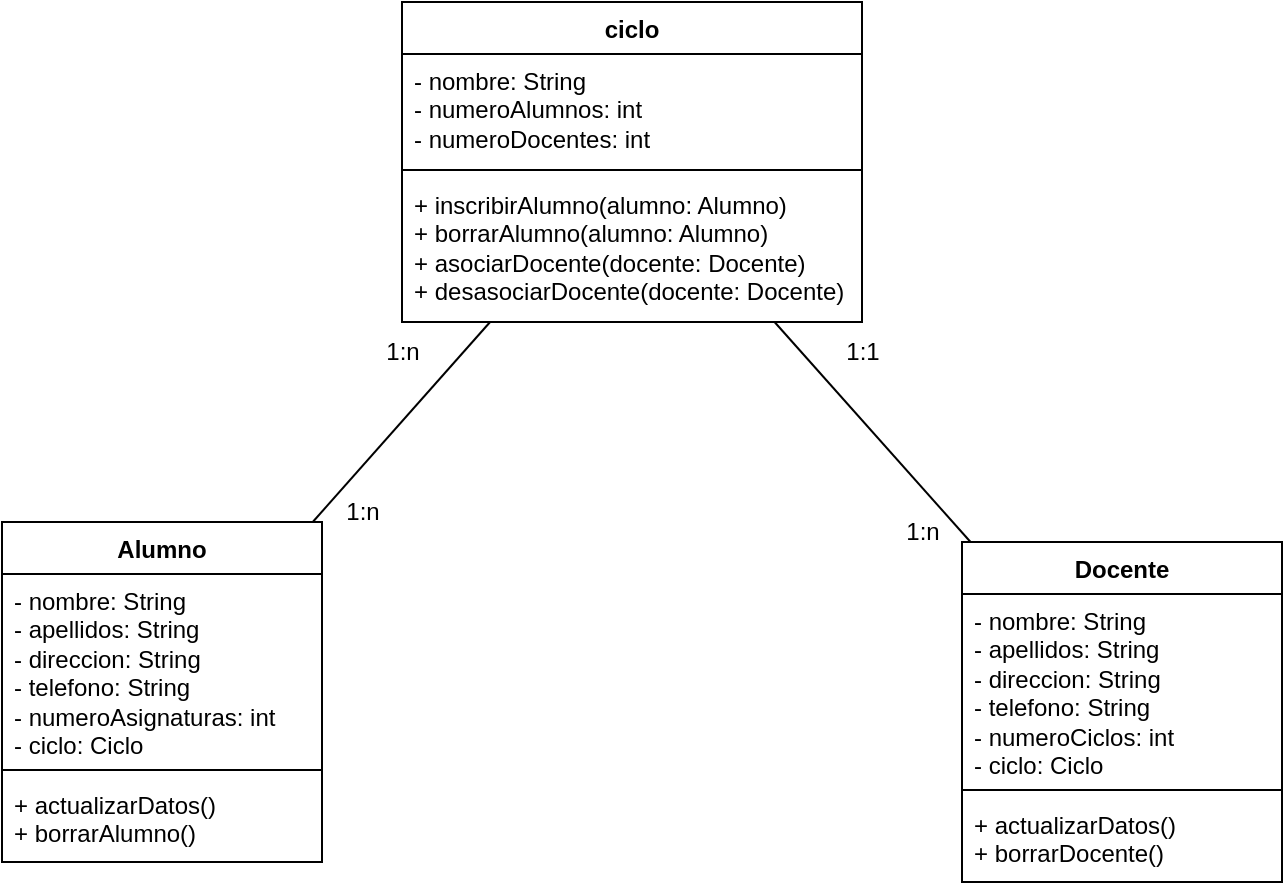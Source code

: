 <mxfile version="21.3.3" type="device">
  <diagram name="Page-1" id="jeUu94YMXjjeoa070jqF">
    <mxGraphModel dx="1393" dy="758" grid="1" gridSize="10" guides="1" tooltips="1" connect="1" arrows="1" fold="1" page="1" pageScale="1" pageWidth="850" pageHeight="1100" math="0" shadow="0">
      <root>
        <mxCell id="0" />
        <mxCell id="1" parent="0" />
        <mxCell id="y8PTTDBx_xEaH9AmaFd6-1" value="ciclo" style="swimlane;fontStyle=1;align=center;verticalAlign=top;childLayout=stackLayout;horizontal=1;startSize=26;horizontalStack=0;resizeParent=1;resizeParentMax=0;resizeLast=0;collapsible=1;marginBottom=0;whiteSpace=wrap;html=1;" parent="1" vertex="1">
          <mxGeometry x="310" y="40" width="230" height="160" as="geometry" />
        </mxCell>
        <mxCell id="y8PTTDBx_xEaH9AmaFd6-2" value="- nombre: String&lt;br&gt;- numeroAlumnos: int&lt;br&gt;- numeroDocentes: int" style="text;strokeColor=none;fillColor=none;align=left;verticalAlign=top;spacingLeft=4;spacingRight=4;overflow=hidden;rotatable=0;points=[[0,0.5],[1,0.5]];portConstraint=eastwest;whiteSpace=wrap;html=1;" parent="y8PTTDBx_xEaH9AmaFd6-1" vertex="1">
          <mxGeometry y="26" width="230" height="54" as="geometry" />
        </mxCell>
        <mxCell id="y8PTTDBx_xEaH9AmaFd6-3" value="" style="line;strokeWidth=1;fillColor=none;align=left;verticalAlign=middle;spacingTop=-1;spacingLeft=3;spacingRight=3;rotatable=0;labelPosition=right;points=[];portConstraint=eastwest;strokeColor=inherit;" parent="y8PTTDBx_xEaH9AmaFd6-1" vertex="1">
          <mxGeometry y="80" width="230" height="8" as="geometry" />
        </mxCell>
        <mxCell id="y8PTTDBx_xEaH9AmaFd6-4" value="+ inscribirAlumno(alumno: Alumno)&lt;br&gt;+ borrarAlumno(alumno: Alumno)&lt;br&gt;+ asociarDocente(docente: Docente)&lt;br&gt;+ desasociarDocente(docente: Docente)" style="text;strokeColor=none;fillColor=none;align=left;verticalAlign=top;spacingLeft=4;spacingRight=4;overflow=hidden;rotatable=0;points=[[0,0.5],[1,0.5]];portConstraint=eastwest;whiteSpace=wrap;html=1;" parent="y8PTTDBx_xEaH9AmaFd6-1" vertex="1">
          <mxGeometry y="88" width="230" height="72" as="geometry" />
        </mxCell>
        <mxCell id="y8PTTDBx_xEaH9AmaFd6-5" value="Alumno" style="swimlane;fontStyle=1;align=center;verticalAlign=top;childLayout=stackLayout;horizontal=1;startSize=26;horizontalStack=0;resizeParent=1;resizeParentMax=0;resizeLast=0;collapsible=1;marginBottom=0;whiteSpace=wrap;html=1;" parent="1" vertex="1">
          <mxGeometry x="110" y="300" width="160" height="170" as="geometry" />
        </mxCell>
        <mxCell id="y8PTTDBx_xEaH9AmaFd6-6" value="- nombre: String&lt;br&gt;- apellidos: String&lt;br&gt;- direccion: String&lt;br&gt;- telefono: String&lt;br&gt;- numeroAsignaturas: int&lt;br&gt;- ciclo: Ciclo" style="text;strokeColor=none;fillColor=none;align=left;verticalAlign=top;spacingLeft=4;spacingRight=4;overflow=hidden;rotatable=0;points=[[0,0.5],[1,0.5]];portConstraint=eastwest;whiteSpace=wrap;html=1;" parent="y8PTTDBx_xEaH9AmaFd6-5" vertex="1">
          <mxGeometry y="26" width="160" height="94" as="geometry" />
        </mxCell>
        <mxCell id="y8PTTDBx_xEaH9AmaFd6-7" value="" style="line;strokeWidth=1;fillColor=none;align=left;verticalAlign=middle;spacingTop=-1;spacingLeft=3;spacingRight=3;rotatable=0;labelPosition=right;points=[];portConstraint=eastwest;strokeColor=inherit;" parent="y8PTTDBx_xEaH9AmaFd6-5" vertex="1">
          <mxGeometry y="120" width="160" height="8" as="geometry" />
        </mxCell>
        <mxCell id="y8PTTDBx_xEaH9AmaFd6-8" value="+ actualizarDatos()&lt;br&gt;+ borrarAlumno()" style="text;strokeColor=none;fillColor=none;align=left;verticalAlign=top;spacingLeft=4;spacingRight=4;overflow=hidden;rotatable=0;points=[[0,0.5],[1,0.5]];portConstraint=eastwest;whiteSpace=wrap;html=1;" parent="y8PTTDBx_xEaH9AmaFd6-5" vertex="1">
          <mxGeometry y="128" width="160" height="42" as="geometry" />
        </mxCell>
        <mxCell id="y8PTTDBx_xEaH9AmaFd6-9" value="Docente" style="swimlane;fontStyle=1;align=center;verticalAlign=top;childLayout=stackLayout;horizontal=1;startSize=26;horizontalStack=0;resizeParent=1;resizeParentMax=0;resizeLast=0;collapsible=1;marginBottom=0;whiteSpace=wrap;html=1;" parent="1" vertex="1">
          <mxGeometry x="590" y="310" width="160" height="170" as="geometry" />
        </mxCell>
        <mxCell id="y8PTTDBx_xEaH9AmaFd6-10" value="- nombre: String&lt;br&gt;- apellidos: String&lt;br&gt;- direccion: String&lt;br&gt;- telefono: String&lt;br&gt;- numeroCiclos: int&lt;br&gt;- ciclo: Ciclo" style="text;strokeColor=none;fillColor=none;align=left;verticalAlign=top;spacingLeft=4;spacingRight=4;overflow=hidden;rotatable=0;points=[[0,0.5],[1,0.5]];portConstraint=eastwest;whiteSpace=wrap;html=1;" parent="y8PTTDBx_xEaH9AmaFd6-9" vertex="1">
          <mxGeometry y="26" width="160" height="94" as="geometry" />
        </mxCell>
        <mxCell id="y8PTTDBx_xEaH9AmaFd6-11" value="" style="line;strokeWidth=1;fillColor=none;align=left;verticalAlign=middle;spacingTop=-1;spacingLeft=3;spacingRight=3;rotatable=0;labelPosition=right;points=[];portConstraint=eastwest;strokeColor=inherit;" parent="y8PTTDBx_xEaH9AmaFd6-9" vertex="1">
          <mxGeometry y="120" width="160" height="8" as="geometry" />
        </mxCell>
        <mxCell id="y8PTTDBx_xEaH9AmaFd6-12" value="+ actualizarDatos()&lt;br&gt;+ borrarDocente()" style="text;strokeColor=none;fillColor=none;align=left;verticalAlign=top;spacingLeft=4;spacingRight=4;overflow=hidden;rotatable=0;points=[[0,0.5],[1,0.5]];portConstraint=eastwest;whiteSpace=wrap;html=1;" parent="y8PTTDBx_xEaH9AmaFd6-9" vertex="1">
          <mxGeometry y="128" width="160" height="42" as="geometry" />
        </mxCell>
        <mxCell id="hqYOrZz-jGDhjyJkkhOP-1" value="" style="endArrow=none;html=1;rounded=0;" edge="1" parent="1" source="y8PTTDBx_xEaH9AmaFd6-5" target="y8PTTDBx_xEaH9AmaFd6-1">
          <mxGeometry width="50" height="50" relative="1" as="geometry">
            <mxPoint x="400" y="420" as="sourcePoint" />
            <mxPoint x="450" y="370" as="targetPoint" />
          </mxGeometry>
        </mxCell>
        <mxCell id="hqYOrZz-jGDhjyJkkhOP-2" value="1:n" style="text;html=1;align=center;verticalAlign=middle;resizable=0;points=[];autosize=1;strokeColor=none;fillColor=none;" vertex="1" parent="1">
          <mxGeometry x="290" y="200" width="40" height="30" as="geometry" />
        </mxCell>
        <mxCell id="hqYOrZz-jGDhjyJkkhOP-3" value="1:n" style="text;html=1;align=center;verticalAlign=middle;resizable=0;points=[];autosize=1;strokeColor=none;fillColor=none;" vertex="1" parent="1">
          <mxGeometry x="270" y="280" width="40" height="30" as="geometry" />
        </mxCell>
        <mxCell id="hqYOrZz-jGDhjyJkkhOP-4" value="" style="endArrow=none;html=1;rounded=0;" edge="1" parent="1" source="y8PTTDBx_xEaH9AmaFd6-9" target="y8PTTDBx_xEaH9AmaFd6-1">
          <mxGeometry width="50" height="50" relative="1" as="geometry">
            <mxPoint x="400" y="420" as="sourcePoint" />
            <mxPoint x="450" y="370" as="targetPoint" />
          </mxGeometry>
        </mxCell>
        <mxCell id="hqYOrZz-jGDhjyJkkhOP-5" value="1:n" style="text;html=1;align=center;verticalAlign=middle;resizable=0;points=[];autosize=1;strokeColor=none;fillColor=none;" vertex="1" parent="1">
          <mxGeometry x="550" y="290" width="40" height="30" as="geometry" />
        </mxCell>
        <mxCell id="hqYOrZz-jGDhjyJkkhOP-6" value="1:1" style="text;html=1;align=center;verticalAlign=middle;resizable=0;points=[];autosize=1;strokeColor=none;fillColor=none;" vertex="1" parent="1">
          <mxGeometry x="520" y="200" width="40" height="30" as="geometry" />
        </mxCell>
      </root>
    </mxGraphModel>
  </diagram>
</mxfile>
